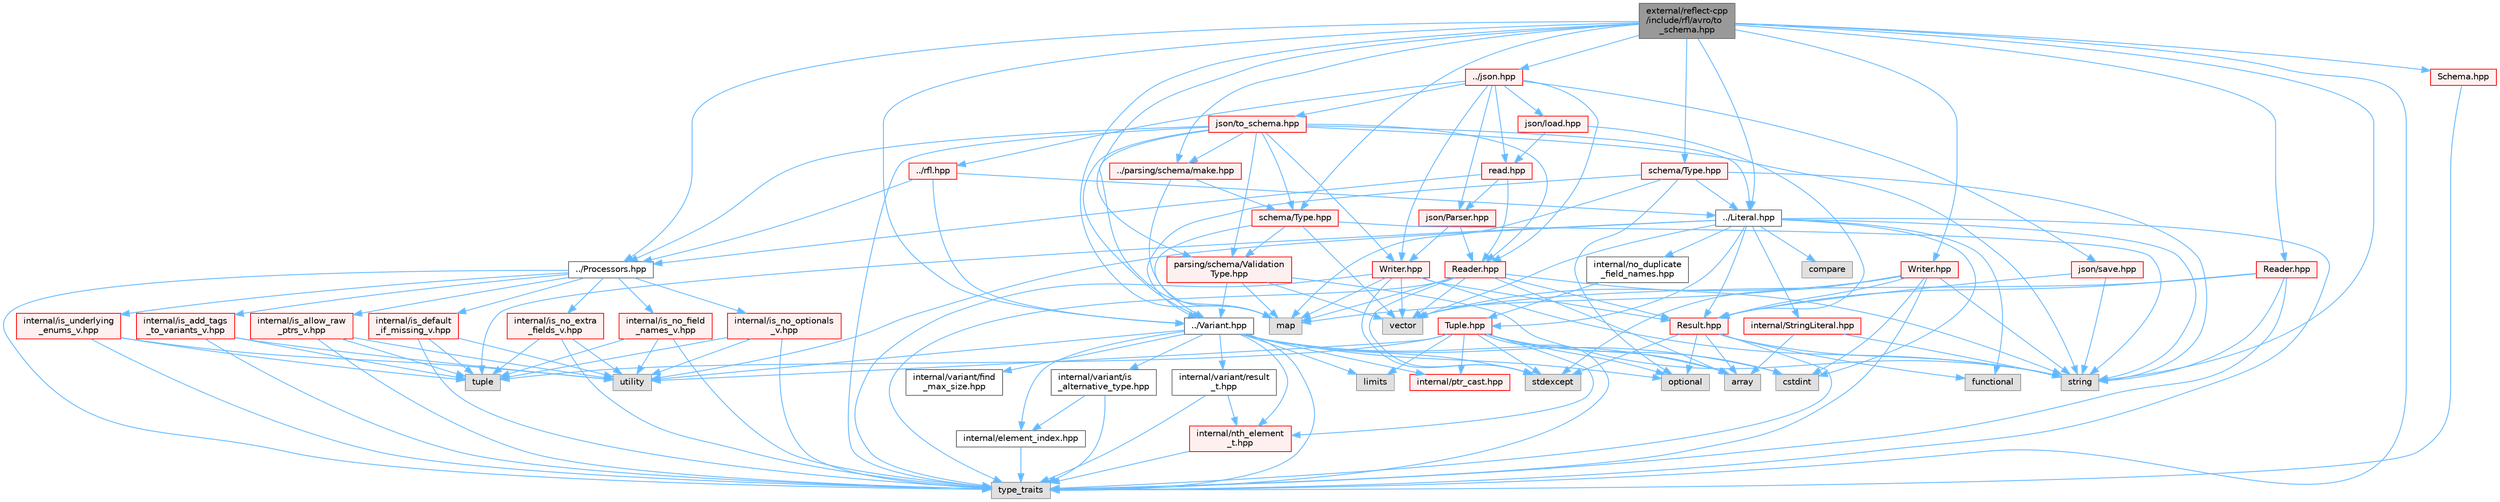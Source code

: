 digraph "external/reflect-cpp/include/rfl/avro/to_schema.hpp"
{
 // LATEX_PDF_SIZE
  bgcolor="transparent";
  edge [fontname=Helvetica,fontsize=10,labelfontname=Helvetica,labelfontsize=10];
  node [fontname=Helvetica,fontsize=10,shape=box,height=0.2,width=0.4];
  Node1 [id="Node000001",label="external/reflect-cpp\l/include/rfl/avro/to\l_schema.hpp",height=0.2,width=0.4,color="gray40", fillcolor="grey60", style="filled", fontcolor="black",tooltip=" "];
  Node1 -> Node2 [id="edge1_Node000001_Node000002",color="steelblue1",style="solid",tooltip=" "];
  Node2 [id="Node000002",label="map",height=0.2,width=0.4,color="grey60", fillcolor="#E0E0E0", style="filled",tooltip=" "];
  Node1 -> Node3 [id="edge2_Node000001_Node000003",color="steelblue1",style="solid",tooltip=" "];
  Node3 [id="Node000003",label="string",height=0.2,width=0.4,color="grey60", fillcolor="#E0E0E0", style="filled",tooltip=" "];
  Node1 -> Node4 [id="edge3_Node000001_Node000004",color="steelblue1",style="solid",tooltip=" "];
  Node4 [id="Node000004",label="type_traits",height=0.2,width=0.4,color="grey60", fillcolor="#E0E0E0", style="filled",tooltip=" "];
  Node1 -> Node5 [id="edge4_Node000001_Node000005",color="steelblue1",style="solid",tooltip=" "];
  Node5 [id="Node000005",label="../Literal.hpp",height=0.2,width=0.4,color="grey40", fillcolor="white", style="filled",URL="$_literal_8hpp.html",tooltip=" "];
  Node5 -> Node6 [id="edge5_Node000005_Node000006",color="steelblue1",style="solid",tooltip=" "];
  Node6 [id="Node000006",label="compare",height=0.2,width=0.4,color="grey60", fillcolor="#E0E0E0", style="filled",tooltip=" "];
  Node5 -> Node7 [id="edge6_Node000005_Node000007",color="steelblue1",style="solid",tooltip=" "];
  Node7 [id="Node000007",label="cstdint",height=0.2,width=0.4,color="grey60", fillcolor="#E0E0E0", style="filled",tooltip=" "];
  Node5 -> Node8 [id="edge7_Node000005_Node000008",color="steelblue1",style="solid",tooltip=" "];
  Node8 [id="Node000008",label="functional",height=0.2,width=0.4,color="grey60", fillcolor="#E0E0E0", style="filled",tooltip=" "];
  Node5 -> Node3 [id="edge8_Node000005_Node000003",color="steelblue1",style="solid",tooltip=" "];
  Node5 -> Node9 [id="edge9_Node000005_Node000009",color="steelblue1",style="solid",tooltip=" "];
  Node9 [id="Node000009",label="tuple",height=0.2,width=0.4,color="grey60", fillcolor="#E0E0E0", style="filled",tooltip=" "];
  Node5 -> Node4 [id="edge10_Node000005_Node000004",color="steelblue1",style="solid",tooltip=" "];
  Node5 -> Node10 [id="edge11_Node000005_Node000010",color="steelblue1",style="solid",tooltip=" "];
  Node10 [id="Node000010",label="utility",height=0.2,width=0.4,color="grey60", fillcolor="#E0E0E0", style="filled",tooltip=" "];
  Node5 -> Node11 [id="edge12_Node000005_Node000011",color="steelblue1",style="solid",tooltip=" "];
  Node11 [id="Node000011",label="vector",height=0.2,width=0.4,color="grey60", fillcolor="#E0E0E0", style="filled",tooltip=" "];
  Node5 -> Node12 [id="edge13_Node000005_Node000012",color="steelblue1",style="solid",tooltip=" "];
  Node12 [id="Node000012",label="Result.hpp",height=0.2,width=0.4,color="red", fillcolor="#FFF0F0", style="filled",URL="$_result_8hpp.html",tooltip=" "];
  Node12 -> Node14 [id="edge14_Node000012_Node000014",color="steelblue1",style="solid",tooltip=" "];
  Node14 [id="Node000014",label="array",height=0.2,width=0.4,color="grey60", fillcolor="#E0E0E0", style="filled",tooltip=" "];
  Node12 -> Node8 [id="edge15_Node000012_Node000008",color="steelblue1",style="solid",tooltip=" "];
  Node12 -> Node17 [id="edge16_Node000012_Node000017",color="steelblue1",style="solid",tooltip=" "];
  Node17 [id="Node000017",label="optional",height=0.2,width=0.4,color="grey60", fillcolor="#E0E0E0", style="filled",tooltip=" "];
  Node12 -> Node18 [id="edge17_Node000012_Node000018",color="steelblue1",style="solid",tooltip=" "];
  Node18 [id="Node000018",label="stdexcept",height=0.2,width=0.4,color="grey60", fillcolor="#E0E0E0", style="filled",tooltip=" "];
  Node12 -> Node3 [id="edge18_Node000012_Node000003",color="steelblue1",style="solid",tooltip=" "];
  Node12 -> Node4 [id="edge19_Node000012_Node000004",color="steelblue1",style="solid",tooltip=" "];
  Node5 -> Node19 [id="edge20_Node000005_Node000019",color="steelblue1",style="solid",tooltip=" "];
  Node19 [id="Node000019",label="Tuple.hpp",height=0.2,width=0.4,color="red", fillcolor="#FFF0F0", style="filled",URL="$_tuple_8hpp.html",tooltip=" "];
  Node19 -> Node14 [id="edge21_Node000019_Node000014",color="steelblue1",style="solid",tooltip=" "];
  Node19 -> Node7 [id="edge22_Node000019_Node000007",color="steelblue1",style="solid",tooltip=" "];
  Node19 -> Node21 [id="edge23_Node000019_Node000021",color="steelblue1",style="solid",tooltip=" "];
  Node21 [id="Node000021",label="limits",height=0.2,width=0.4,color="grey60", fillcolor="#E0E0E0", style="filled",tooltip=" "];
  Node19 -> Node17 [id="edge24_Node000019_Node000017",color="steelblue1",style="solid",tooltip=" "];
  Node19 -> Node18 [id="edge25_Node000019_Node000018",color="steelblue1",style="solid",tooltip=" "];
  Node19 -> Node9 [id="edge26_Node000019_Node000009",color="steelblue1",style="solid",tooltip=" "];
  Node19 -> Node4 [id="edge27_Node000019_Node000004",color="steelblue1",style="solid",tooltip=" "];
  Node19 -> Node10 [id="edge28_Node000019_Node000010",color="steelblue1",style="solid",tooltip=" "];
  Node19 -> Node23 [id="edge29_Node000019_Node000023",color="steelblue1",style="solid",tooltip=" "];
  Node23 [id="Node000023",label="internal/nth_element\l_t.hpp",height=0.2,width=0.4,color="red", fillcolor="#FFF0F0", style="filled",URL="$nth__element__t_8hpp.html",tooltip=" "];
  Node23 -> Node4 [id="edge30_Node000023_Node000004",color="steelblue1",style="solid",tooltip=" "];
  Node19 -> Node25 [id="edge31_Node000019_Node000025",color="steelblue1",style="solid",tooltip=" "];
  Node25 [id="Node000025",label="internal/ptr_cast.hpp",height=0.2,width=0.4,color="red", fillcolor="#FFF0F0", style="filled",URL="$ptr__cast_8hpp.html",tooltip=" "];
  Node5 -> Node27 [id="edge32_Node000005_Node000027",color="steelblue1",style="solid",tooltip=" "];
  Node27 [id="Node000027",label="internal/StringLiteral.hpp",height=0.2,width=0.4,color="red", fillcolor="#FFF0F0", style="filled",URL="$_string_literal_8hpp.html",tooltip=" "];
  Node27 -> Node14 [id="edge33_Node000027_Node000014",color="steelblue1",style="solid",tooltip=" "];
  Node27 -> Node3 [id="edge34_Node000027_Node000003",color="steelblue1",style="solid",tooltip=" "];
  Node5 -> Node29 [id="edge35_Node000005_Node000029",color="steelblue1",style="solid",tooltip=" "];
  Node29 [id="Node000029",label="internal/no_duplicate\l_field_names.hpp",height=0.2,width=0.4,color="grey40", fillcolor="white", style="filled",URL="$no__duplicate__field__names_8hpp.html",tooltip=" "];
  Node29 -> Node19 [id="edge36_Node000029_Node000019",color="steelblue1",style="solid",tooltip=" "];
  Node1 -> Node30 [id="edge37_Node000001_Node000030",color="steelblue1",style="solid",tooltip=" "];
  Node30 [id="Node000030",label="../Processors.hpp",height=0.2,width=0.4,color="grey40", fillcolor="white", style="filled",URL="$_processors_8hpp.html",tooltip=" "];
  Node30 -> Node4 [id="edge38_Node000030_Node000004",color="steelblue1",style="solid",tooltip=" "];
  Node30 -> Node31 [id="edge39_Node000030_Node000031",color="steelblue1",style="solid",tooltip=" "];
  Node31 [id="Node000031",label="internal/is_add_tags\l_to_variants_v.hpp",height=0.2,width=0.4,color="red", fillcolor="#FFF0F0", style="filled",URL="$is__add__tags__to__variants__v_8hpp.html",tooltip=" "];
  Node31 -> Node9 [id="edge40_Node000031_Node000009",color="steelblue1",style="solid",tooltip=" "];
  Node31 -> Node4 [id="edge41_Node000031_Node000004",color="steelblue1",style="solid",tooltip=" "];
  Node31 -> Node10 [id="edge42_Node000031_Node000010",color="steelblue1",style="solid",tooltip=" "];
  Node30 -> Node33 [id="edge43_Node000030_Node000033",color="steelblue1",style="solid",tooltip=" "];
  Node33 [id="Node000033",label="internal/is_allow_raw\l_ptrs_v.hpp",height=0.2,width=0.4,color="red", fillcolor="#FFF0F0", style="filled",URL="$is__allow__raw__ptrs__v_8hpp.html",tooltip=" "];
  Node33 -> Node9 [id="edge44_Node000033_Node000009",color="steelblue1",style="solid",tooltip=" "];
  Node33 -> Node4 [id="edge45_Node000033_Node000004",color="steelblue1",style="solid",tooltip=" "];
  Node33 -> Node10 [id="edge46_Node000033_Node000010",color="steelblue1",style="solid",tooltip=" "];
  Node30 -> Node35 [id="edge47_Node000030_Node000035",color="steelblue1",style="solid",tooltip=" "];
  Node35 [id="Node000035",label="internal/is_default\l_if_missing_v.hpp",height=0.2,width=0.4,color="red", fillcolor="#FFF0F0", style="filled",URL="$is__default__if__missing__v_8hpp.html",tooltip=" "];
  Node35 -> Node9 [id="edge48_Node000035_Node000009",color="steelblue1",style="solid",tooltip=" "];
  Node35 -> Node4 [id="edge49_Node000035_Node000004",color="steelblue1",style="solid",tooltip=" "];
  Node35 -> Node10 [id="edge50_Node000035_Node000010",color="steelblue1",style="solid",tooltip=" "];
  Node30 -> Node37 [id="edge51_Node000030_Node000037",color="steelblue1",style="solid",tooltip=" "];
  Node37 [id="Node000037",label="internal/is_no_extra\l_fields_v.hpp",height=0.2,width=0.4,color="red", fillcolor="#FFF0F0", style="filled",URL="$is__no__extra__fields__v_8hpp.html",tooltip=" "];
  Node37 -> Node9 [id="edge52_Node000037_Node000009",color="steelblue1",style="solid",tooltip=" "];
  Node37 -> Node4 [id="edge53_Node000037_Node000004",color="steelblue1",style="solid",tooltip=" "];
  Node37 -> Node10 [id="edge54_Node000037_Node000010",color="steelblue1",style="solid",tooltip=" "];
  Node30 -> Node39 [id="edge55_Node000030_Node000039",color="steelblue1",style="solid",tooltip=" "];
  Node39 [id="Node000039",label="internal/is_no_field\l_names_v.hpp",height=0.2,width=0.4,color="red", fillcolor="#FFF0F0", style="filled",URL="$is__no__field__names__v_8hpp.html",tooltip=" "];
  Node39 -> Node9 [id="edge56_Node000039_Node000009",color="steelblue1",style="solid",tooltip=" "];
  Node39 -> Node4 [id="edge57_Node000039_Node000004",color="steelblue1",style="solid",tooltip=" "];
  Node39 -> Node10 [id="edge58_Node000039_Node000010",color="steelblue1",style="solid",tooltip=" "];
  Node30 -> Node41 [id="edge59_Node000030_Node000041",color="steelblue1",style="solid",tooltip=" "];
  Node41 [id="Node000041",label="internal/is_no_optionals\l_v.hpp",height=0.2,width=0.4,color="red", fillcolor="#FFF0F0", style="filled",URL="$is__no__optionals__v_8hpp.html",tooltip=" "];
  Node41 -> Node9 [id="edge60_Node000041_Node000009",color="steelblue1",style="solid",tooltip=" "];
  Node41 -> Node4 [id="edge61_Node000041_Node000004",color="steelblue1",style="solid",tooltip=" "];
  Node41 -> Node10 [id="edge62_Node000041_Node000010",color="steelblue1",style="solid",tooltip=" "];
  Node30 -> Node43 [id="edge63_Node000030_Node000043",color="steelblue1",style="solid",tooltip=" "];
  Node43 [id="Node000043",label="internal/is_underlying\l_enums_v.hpp",height=0.2,width=0.4,color="red", fillcolor="#FFF0F0", style="filled",URL="$is__underlying__enums__v_8hpp.html",tooltip=" "];
  Node43 -> Node9 [id="edge64_Node000043_Node000009",color="steelblue1",style="solid",tooltip=" "];
  Node43 -> Node4 [id="edge65_Node000043_Node000004",color="steelblue1",style="solid",tooltip=" "];
  Node43 -> Node10 [id="edge66_Node000043_Node000010",color="steelblue1",style="solid",tooltip=" "];
  Node1 -> Node45 [id="edge67_Node000001_Node000045",color="steelblue1",style="solid",tooltip=" "];
  Node45 [id="Node000045",label="../Variant.hpp",height=0.2,width=0.4,color="grey40", fillcolor="white", style="filled",URL="$_variant_8hpp.html",tooltip=" "];
  Node45 -> Node14 [id="edge68_Node000045_Node000014",color="steelblue1",style="solid",tooltip=" "];
  Node45 -> Node7 [id="edge69_Node000045_Node000007",color="steelblue1",style="solid",tooltip=" "];
  Node45 -> Node21 [id="edge70_Node000045_Node000021",color="steelblue1",style="solid",tooltip=" "];
  Node45 -> Node17 [id="edge71_Node000045_Node000017",color="steelblue1",style="solid",tooltip=" "];
  Node45 -> Node18 [id="edge72_Node000045_Node000018",color="steelblue1",style="solid",tooltip=" "];
  Node45 -> Node4 [id="edge73_Node000045_Node000004",color="steelblue1",style="solid",tooltip=" "];
  Node45 -> Node10 [id="edge74_Node000045_Node000010",color="steelblue1",style="solid",tooltip=" "];
  Node45 -> Node46 [id="edge75_Node000045_Node000046",color="steelblue1",style="solid",tooltip=" "];
  Node46 [id="Node000046",label="internal/element_index.hpp",height=0.2,width=0.4,color="grey40", fillcolor="white", style="filled",URL="$element__index_8hpp.html",tooltip=" "];
  Node46 -> Node4 [id="edge76_Node000046_Node000004",color="steelblue1",style="solid",tooltip=" "];
  Node45 -> Node23 [id="edge77_Node000045_Node000023",color="steelblue1",style="solid",tooltip=" "];
  Node45 -> Node47 [id="edge78_Node000045_Node000047",color="steelblue1",style="solid",tooltip=" "];
  Node47 [id="Node000047",label="internal/variant/find\l_max_size.hpp",height=0.2,width=0.4,color="grey40", fillcolor="white", style="filled",URL="$find__max__size_8hpp.html",tooltip=" "];
  Node45 -> Node48 [id="edge79_Node000045_Node000048",color="steelblue1",style="solid",tooltip=" "];
  Node48 [id="Node000048",label="internal/variant/is\l_alternative_type.hpp",height=0.2,width=0.4,color="grey40", fillcolor="white", style="filled",URL="$is__alternative__type_8hpp.html",tooltip=" "];
  Node48 -> Node4 [id="edge80_Node000048_Node000004",color="steelblue1",style="solid",tooltip=" "];
  Node48 -> Node46 [id="edge81_Node000048_Node000046",color="steelblue1",style="solid",tooltip=" "];
  Node45 -> Node49 [id="edge82_Node000045_Node000049",color="steelblue1",style="solid",tooltip=" "];
  Node49 [id="Node000049",label="internal/variant/result\l_t.hpp",height=0.2,width=0.4,color="grey40", fillcolor="white", style="filled",URL="$result__t_8hpp.html",tooltip=" "];
  Node49 -> Node4 [id="edge83_Node000049_Node000004",color="steelblue1",style="solid",tooltip=" "];
  Node49 -> Node23 [id="edge84_Node000049_Node000023",color="steelblue1",style="solid",tooltip=" "];
  Node45 -> Node25 [id="edge85_Node000045_Node000025",color="steelblue1",style="solid",tooltip=" "];
  Node1 -> Node50 [id="edge86_Node000001_Node000050",color="steelblue1",style="solid",tooltip=" "];
  Node50 [id="Node000050",label="../json.hpp",height=0.2,width=0.4,color="red", fillcolor="#FFF0F0", style="filled",URL="$reflect-cpp_2include_2rfl_2json_8hpp.html",tooltip=" "];
  Node50 -> Node51 [id="edge87_Node000050_Node000051",color="steelblue1",style="solid",tooltip=" "];
  Node51 [id="Node000051",label="../rfl.hpp",height=0.2,width=0.4,color="red", fillcolor="#FFF0F0", style="filled",URL="$rfl_8hpp.html",tooltip=" "];
  Node51 -> Node5 [id="edge88_Node000051_Node000005",color="steelblue1",style="solid",tooltip=" "];
  Node51 -> Node30 [id="edge89_Node000051_Node000030",color="steelblue1",style="solid",tooltip=" "];
  Node51 -> Node45 [id="edge90_Node000051_Node000045",color="steelblue1",style="solid",tooltip=" "];
  Node50 -> Node297 [id="edge91_Node000050_Node000297",color="steelblue1",style="solid",tooltip=" "];
  Node297 [id="Node000297",label="json/Parser.hpp",height=0.2,width=0.4,color="red", fillcolor="#FFF0F0", style="filled",URL="$json_2_parser_8hpp.html",tooltip=" "];
  Node297 -> Node298 [id="edge92_Node000297_Node000298",color="steelblue1",style="solid",tooltip=" "];
  Node298 [id="Node000298",label="Reader.hpp",height=0.2,width=0.4,color="red", fillcolor="#FFF0F0", style="filled",URL="$json_2_reader_8hpp.html",tooltip=" "];
  Node298 -> Node14 [id="edge93_Node000298_Node000014",color="steelblue1",style="solid",tooltip=" "];
  Node298 -> Node2 [id="edge94_Node000298_Node000002",color="steelblue1",style="solid",tooltip=" "];
  Node298 -> Node18 [id="edge95_Node000298_Node000018",color="steelblue1",style="solid",tooltip=" "];
  Node298 -> Node3 [id="edge96_Node000298_Node000003",color="steelblue1",style="solid",tooltip=" "];
  Node298 -> Node4 [id="edge97_Node000298_Node000004",color="steelblue1",style="solid",tooltip=" "];
  Node298 -> Node11 [id="edge98_Node000298_Node000011",color="steelblue1",style="solid",tooltip=" "];
  Node298 -> Node12 [id="edge99_Node000298_Node000012",color="steelblue1",style="solid",tooltip=" "];
  Node297 -> Node440 [id="edge100_Node000297_Node000440",color="steelblue1",style="solid",tooltip=" "];
  Node440 [id="Node000440",label="Writer.hpp",height=0.2,width=0.4,color="red", fillcolor="#FFF0F0", style="filled",URL="$json_2_writer_8hpp.html",tooltip=" "];
  Node440 -> Node2 [id="edge101_Node000440_Node000002",color="steelblue1",style="solid",tooltip=" "];
  Node440 -> Node18 [id="edge102_Node000440_Node000018",color="steelblue1",style="solid",tooltip=" "];
  Node440 -> Node3 [id="edge103_Node000440_Node000003",color="steelblue1",style="solid",tooltip=" "];
  Node440 -> Node4 [id="edge104_Node000440_Node000004",color="steelblue1",style="solid",tooltip=" "];
  Node440 -> Node11 [id="edge105_Node000440_Node000011",color="steelblue1",style="solid",tooltip=" "];
  Node440 -> Node12 [id="edge106_Node000440_Node000012",color="steelblue1",style="solid",tooltip=" "];
  Node50 -> Node298 [id="edge107_Node000050_Node000298",color="steelblue1",style="solid",tooltip=" "];
  Node50 -> Node440 [id="edge108_Node000050_Node000440",color="steelblue1",style="solid",tooltip=" "];
  Node50 -> Node441 [id="edge109_Node000050_Node000441",color="steelblue1",style="solid",tooltip=" "];
  Node441 [id="Node000441",label="json/load.hpp",height=0.2,width=0.4,color="red", fillcolor="#FFF0F0", style="filled",URL="$json_2load_8hpp.html",tooltip=" "];
  Node441 -> Node12 [id="edge110_Node000441_Node000012",color="steelblue1",style="solid",tooltip=" "];
  Node441 -> Node444 [id="edge111_Node000441_Node000444",color="steelblue1",style="solid",tooltip=" "];
  Node444 [id="Node000444",label="read.hpp",height=0.2,width=0.4,color="red", fillcolor="#FFF0F0", style="filled",URL="$json_2read_8hpp.html",tooltip=" "];
  Node444 -> Node30 [id="edge112_Node000444_Node000030",color="steelblue1",style="solid",tooltip=" "];
  Node444 -> Node297 [id="edge113_Node000444_Node000297",color="steelblue1",style="solid",tooltip=" "];
  Node444 -> Node298 [id="edge114_Node000444_Node000298",color="steelblue1",style="solid",tooltip=" "];
  Node50 -> Node444 [id="edge115_Node000050_Node000444",color="steelblue1",style="solid",tooltip=" "];
  Node50 -> Node445 [id="edge116_Node000050_Node000445",color="steelblue1",style="solid",tooltip=" "];
  Node445 [id="Node000445",label="json/save.hpp",height=0.2,width=0.4,color="red", fillcolor="#FFF0F0", style="filled",URL="$json_2save_8hpp.html",tooltip=" "];
  Node445 -> Node3 [id="edge117_Node000445_Node000003",color="steelblue1",style="solid",tooltip=" "];
  Node445 -> Node12 [id="edge118_Node000445_Node000012",color="steelblue1",style="solid",tooltip=" "];
  Node50 -> Node448 [id="edge119_Node000050_Node000448",color="steelblue1",style="solid",tooltip=" "];
  Node448 [id="Node000448",label="json/to_schema.hpp",height=0.2,width=0.4,color="red", fillcolor="#FFF0F0", style="filled",URL="$json_2to__schema_8hpp.html",tooltip=" "];
  Node448 -> Node2 [id="edge120_Node000448_Node000002",color="steelblue1",style="solid",tooltip=" "];
  Node448 -> Node3 [id="edge121_Node000448_Node000003",color="steelblue1",style="solid",tooltip=" "];
  Node448 -> Node4 [id="edge122_Node000448_Node000004",color="steelblue1",style="solid",tooltip=" "];
  Node448 -> Node5 [id="edge123_Node000448_Node000005",color="steelblue1",style="solid",tooltip=" "];
  Node448 -> Node30 [id="edge124_Node000448_Node000030",color="steelblue1",style="solid",tooltip=" "];
  Node448 -> Node45 [id="edge125_Node000448_Node000045",color="steelblue1",style="solid",tooltip=" "];
  Node448 -> Node207 [id="edge126_Node000448_Node000207",color="steelblue1",style="solid",tooltip=" "];
  Node207 [id="Node000207",label="schema/Type.hpp",height=0.2,width=0.4,color="red", fillcolor="#FFF0F0", style="filled",URL="$parsing_2schema_2_type_8hpp.html",tooltip=" "];
  Node207 -> Node3 [id="edge127_Node000207_Node000003",color="steelblue1",style="solid",tooltip=" "];
  Node207 -> Node11 [id="edge128_Node000207_Node000011",color="steelblue1",style="solid",tooltip=" "];
  Node207 -> Node45 [id="edge129_Node000207_Node000045",color="steelblue1",style="solid",tooltip=" "];
  Node207 -> Node77 [id="edge130_Node000207_Node000077",color="steelblue1",style="solid",tooltip=" "];
  Node77 [id="Node000077",label="parsing/schema/Validation\lType.hpp",height=0.2,width=0.4,color="red", fillcolor="#FFF0F0", style="filled",URL="$_validation_type_8hpp.html",tooltip=" "];
  Node77 -> Node2 [id="edge131_Node000077_Node000002",color="steelblue1",style="solid",tooltip=" "];
  Node77 -> Node3 [id="edge132_Node000077_Node000003",color="steelblue1",style="solid",tooltip=" "];
  Node77 -> Node11 [id="edge133_Node000077_Node000011",color="steelblue1",style="solid",tooltip=" "];
  Node77 -> Node45 [id="edge134_Node000077_Node000045",color="steelblue1",style="solid",tooltip=" "];
  Node448 -> Node77 [id="edge135_Node000448_Node000077",color="steelblue1",style="solid",tooltip=" "];
  Node448 -> Node449 [id="edge136_Node000448_Node000449",color="steelblue1",style="solid",tooltip=" "];
  Node449 [id="Node000449",label="../parsing/schema/make.hpp",height=0.2,width=0.4,color="red", fillcolor="#FFF0F0", style="filled",URL="$make_8hpp.html",tooltip=" "];
  Node449 -> Node2 [id="edge137_Node000449_Node000002",color="steelblue1",style="solid",tooltip=" "];
  Node449 -> Node207 [id="edge138_Node000449_Node000207",color="steelblue1",style="solid",tooltip=" "];
  Node448 -> Node298 [id="edge139_Node000448_Node000298",color="steelblue1",style="solid",tooltip=" "];
  Node448 -> Node440 [id="edge140_Node000448_Node000440",color="steelblue1",style="solid",tooltip=" "];
  Node1 -> Node207 [id="edge141_Node000001_Node000207",color="steelblue1",style="solid",tooltip=" "];
  Node1 -> Node77 [id="edge142_Node000001_Node000077",color="steelblue1",style="solid",tooltip=" "];
  Node1 -> Node449 [id="edge143_Node000001_Node000449",color="steelblue1",style="solid",tooltip=" "];
  Node1 -> Node453 [id="edge144_Node000001_Node000453",color="steelblue1",style="solid",tooltip=" "];
  Node453 [id="Node000453",label="Reader.hpp",height=0.2,width=0.4,color="red", fillcolor="#FFF0F0", style="filled",URL="$avro_2_reader_8hpp.html",tooltip=" "];
  Node453 -> Node3 [id="edge145_Node000453_Node000003",color="steelblue1",style="solid",tooltip=" "];
  Node453 -> Node4 [id="edge146_Node000453_Node000004",color="steelblue1",style="solid",tooltip=" "];
  Node453 -> Node11 [id="edge147_Node000453_Node000011",color="steelblue1",style="solid",tooltip=" "];
  Node453 -> Node12 [id="edge148_Node000453_Node000012",color="steelblue1",style="solid",tooltip=" "];
  Node1 -> Node455 [id="edge149_Node000001_Node000455",color="steelblue1",style="solid",tooltip=" "];
  Node455 [id="Node000455",label="Schema.hpp",height=0.2,width=0.4,color="red", fillcolor="#FFF0F0", style="filled",URL="$avro_2_schema_8hpp.html",tooltip=" "];
  Node455 -> Node4 [id="edge150_Node000455_Node000004",color="steelblue1",style="solid",tooltip=" "];
  Node1 -> Node457 [id="edge151_Node000001_Node000457",color="steelblue1",style="solid",tooltip=" "];
  Node457 [id="Node000457",label="Writer.hpp",height=0.2,width=0.4,color="red", fillcolor="#FFF0F0", style="filled",URL="$avro_2_writer_8hpp.html",tooltip=" "];
  Node457 -> Node7 [id="edge152_Node000457_Node000007",color="steelblue1",style="solid",tooltip=" "];
  Node457 -> Node2 [id="edge153_Node000457_Node000002",color="steelblue1",style="solid",tooltip=" "];
  Node457 -> Node18 [id="edge154_Node000457_Node000018",color="steelblue1",style="solid",tooltip=" "];
  Node457 -> Node3 [id="edge155_Node000457_Node000003",color="steelblue1",style="solid",tooltip=" "];
  Node457 -> Node4 [id="edge156_Node000457_Node000004",color="steelblue1",style="solid",tooltip=" "];
  Node457 -> Node11 [id="edge157_Node000457_Node000011",color="steelblue1",style="solid",tooltip=" "];
  Node457 -> Node12 [id="edge158_Node000457_Node000012",color="steelblue1",style="solid",tooltip=" "];
  Node1 -> Node458 [id="edge159_Node000001_Node000458",color="steelblue1",style="solid",tooltip=" "];
  Node458 [id="Node000458",label="schema/Type.hpp",height=0.2,width=0.4,color="red", fillcolor="#FFF0F0", style="filled",URL="$avro_2schema_2_type_8hpp.html",tooltip=" "];
  Node458 -> Node2 [id="edge160_Node000458_Node000002",color="steelblue1",style="solid",tooltip=" "];
  Node458 -> Node17 [id="edge161_Node000458_Node000017",color="steelblue1",style="solid",tooltip=" "];
  Node458 -> Node3 [id="edge162_Node000458_Node000003",color="steelblue1",style="solid",tooltip=" "];
  Node458 -> Node5 [id="edge163_Node000458_Node000005",color="steelblue1",style="solid",tooltip=" "];
  Node458 -> Node45 [id="edge164_Node000458_Node000045",color="steelblue1",style="solid",tooltip=" "];
}
